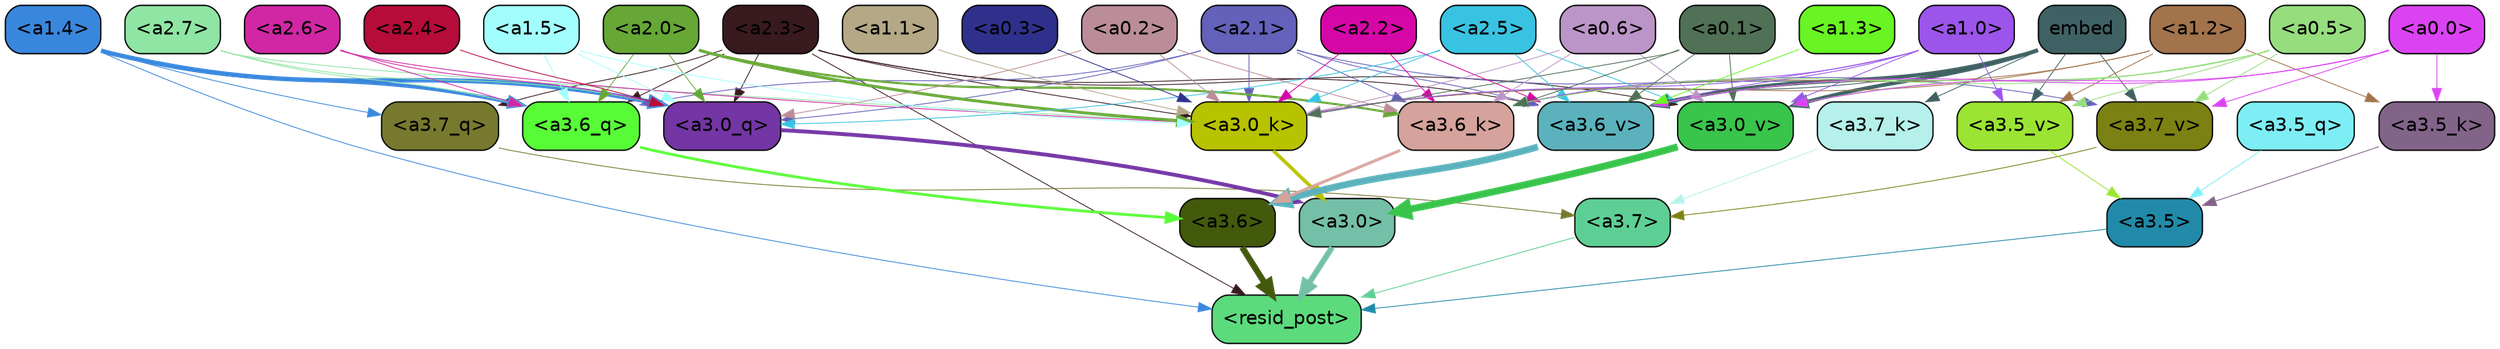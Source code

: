 strict digraph "" {
	graph [bgcolor=transparent,
		layout=dot,
		overlap=false,
		splines=true
	];
	"<a3.7>"	[color=black,
		fillcolor="#5ecf94",
		fontname=Helvetica,
		shape=box,
		style="filled, rounded"];
	"<resid_post>"	[color=black,
		fillcolor="#5cdb7d",
		fontname=Helvetica,
		shape=box,
		style="filled, rounded"];
	"<a3.7>" -> "<resid_post>"	[color="#5ecf94",
		penwidth=0.6239100098609924];
	"<a3.6>"	[color=black,
		fillcolor="#435a0d",
		fontname=Helvetica,
		shape=box,
		style="filled, rounded"];
	"<a3.6>" -> "<resid_post>"	[color="#435a0d",
		penwidth=4.569062113761902];
	"<a3.5>"	[color=black,
		fillcolor="#228aa9",
		fontname=Helvetica,
		shape=box,
		style="filled, rounded"];
	"<a3.5>" -> "<resid_post>"	[color="#228aa9",
		penwidth=0.6];
	"<a3.0>"	[color=black,
		fillcolor="#74bfa7",
		fontname=Helvetica,
		shape=box,
		style="filled, rounded"];
	"<a3.0>" -> "<resid_post>"	[color="#74bfa7",
		penwidth=4.283544182777405];
	"<a2.3>"	[color=black,
		fillcolor="#391a1e",
		fontname=Helvetica,
		shape=box,
		style="filled, rounded"];
	"<a2.3>" -> "<resid_post>"	[color="#391a1e",
		penwidth=0.6];
	"<a3.7_q>"	[color=black,
		fillcolor="#77792e",
		fontname=Helvetica,
		shape=box,
		style="filled, rounded"];
	"<a2.3>" -> "<a3.7_q>"	[color="#391a1e",
		penwidth=0.6];
	"<a3.6_q>"	[color=black,
		fillcolor="#57fb36",
		fontname=Helvetica,
		shape=box,
		style="filled, rounded"];
	"<a2.3>" -> "<a3.6_q>"	[color="#391a1e",
		penwidth=0.6];
	"<a3.0_q>"	[color=black,
		fillcolor="#7336a4",
		fontname=Helvetica,
		shape=box,
		style="filled, rounded"];
	"<a2.3>" -> "<a3.0_q>"	[color="#391a1e",
		penwidth=0.6];
	"<a3.0_k>"	[color=black,
		fillcolor="#b7c201",
		fontname=Helvetica,
		shape=box,
		style="filled, rounded"];
	"<a2.3>" -> "<a3.0_k>"	[color="#391a1e",
		penwidth=0.6];
	"<a3.6_v>"	[color=black,
		fillcolor="#5bb2bc",
		fontname=Helvetica,
		shape=box,
		style="filled, rounded"];
	"<a2.3>" -> "<a3.6_v>"	[color="#391a1e",
		penwidth=0.6];
	"<a3.0_v>"	[color=black,
		fillcolor="#39c44b",
		fontname=Helvetica,
		shape=box,
		style="filled, rounded"];
	"<a2.3>" -> "<a3.0_v>"	[color="#391a1e",
		penwidth=0.6];
	"<a1.4>"	[color=black,
		fillcolor="#3987dd",
		fontname=Helvetica,
		shape=box,
		style="filled, rounded"];
	"<a1.4>" -> "<resid_post>"	[color="#3987dd",
		penwidth=0.6];
	"<a1.4>" -> "<a3.7_q>"	[color="#3987dd",
		penwidth=0.6];
	"<a1.4>" -> "<a3.6_q>"	[color="#3987dd",
		penwidth=2.6908124685287476];
	"<a1.4>" -> "<a3.0_q>"	[color="#3987dd",
		penwidth=3.32076895236969];
	"<a3.7_q>" -> "<a3.7>"	[color="#77792e",
		penwidth=0.6];
	"<a3.6_q>" -> "<a3.6>"	[color="#57fb36",
		penwidth=2.03758105635643];
	"<a3.5_q>"	[color=black,
		fillcolor="#7eeef5",
		fontname=Helvetica,
		shape=box,
		style="filled, rounded"];
	"<a3.5_q>" -> "<a3.5>"	[color="#7eeef5",
		penwidth=0.6];
	"<a3.0_q>" -> "<a3.0>"	[color="#7336a4",
		penwidth=2.8638100624084473];
	"<a3.7_k>"	[color=black,
		fillcolor="#b5f0ea",
		fontname=Helvetica,
		shape=box,
		style="filled, rounded"];
	"<a3.7_k>" -> "<a3.7>"	[color="#b5f0ea",
		penwidth=0.6];
	"<a3.6_k>"	[color=black,
		fillcolor="#d5a39c",
		fontname=Helvetica,
		shape=box,
		style="filled, rounded"];
	"<a3.6_k>" -> "<a3.6>"	[color="#d5a39c",
		penwidth=2.174198240041733];
	"<a3.5_k>"	[color=black,
		fillcolor="#836489",
		fontname=Helvetica,
		shape=box,
		style="filled, rounded"];
	"<a3.5_k>" -> "<a3.5>"	[color="#836489",
		penwidth=0.6];
	"<a3.0_k>" -> "<a3.0>"	[color="#b7c201",
		penwidth=2.6274144649505615];
	"<a3.7_v>"	[color=black,
		fillcolor="#7b8112",
		fontname=Helvetica,
		shape=box,
		style="filled, rounded"];
	"<a3.7_v>" -> "<a3.7>"	[color="#7b8112",
		penwidth=0.6];
	"<a3.6_v>" -> "<a3.6>"	[color="#5bb2bc",
		penwidth=5.002329230308533];
	"<a3.5_v>"	[color=black,
		fillcolor="#9be433",
		fontname=Helvetica,
		shape=box,
		style="filled, rounded"];
	"<a3.5_v>" -> "<a3.5>"	[color="#9be433",
		penwidth=0.6];
	"<a3.0_v>" -> "<a3.0>"	[color="#39c44b",
		penwidth=5.188832879066467];
	"<a2.7>"	[color=black,
		fillcolor="#8fe5a3",
		fontname=Helvetica,
		shape=box,
		style="filled, rounded"];
	"<a2.7>" -> "<a3.6_q>"	[color="#8fe5a3",
		penwidth=0.6];
	"<a2.7>" -> "<a3.0_q>"	[color="#8fe5a3",
		penwidth=0.6];
	"<a2.7>" -> "<a3.0_k>"	[color="#8fe5a3",
		penwidth=0.6];
	"<a2.6>"	[color=black,
		fillcolor="#d127a5",
		fontname=Helvetica,
		shape=box,
		style="filled, rounded"];
	"<a2.6>" -> "<a3.6_q>"	[color="#d127a5",
		penwidth=0.6];
	"<a2.6>" -> "<a3.0_q>"	[color="#d127a5",
		penwidth=0.6];
	"<a2.6>" -> "<a3.0_k>"	[color="#d127a5",
		penwidth=0.6];
	"<a2.1>"	[color=black,
		fillcolor="#6461ba",
		fontname=Helvetica,
		shape=box,
		style="filled, rounded"];
	"<a2.1>" -> "<a3.6_q>"	[color="#6461ba",
		penwidth=0.6];
	"<a2.1>" -> "<a3.0_q>"	[color="#6461ba",
		penwidth=0.6];
	"<a2.1>" -> "<a3.6_k>"	[color="#6461ba",
		penwidth=0.6];
	"<a2.1>" -> "<a3.0_k>"	[color="#6461ba",
		penwidth=0.6];
	"<a2.1>" -> "<a3.7_v>"	[color="#6461ba",
		penwidth=0.6];
	"<a2.1>" -> "<a3.6_v>"	[color="#6461ba",
		penwidth=0.6];
	"<a2.0>"	[color=black,
		fillcolor="#66a736",
		fontname=Helvetica,
		shape=box,
		style="filled, rounded"];
	"<a2.0>" -> "<a3.6_q>"	[color="#66a736",
		penwidth=0.6];
	"<a2.0>" -> "<a3.0_q>"	[color="#66a736",
		penwidth=0.6];
	"<a2.0>" -> "<a3.6_k>"	[color="#66a736",
		penwidth=1.6254686117172241];
	"<a2.0>" -> "<a3.0_k>"	[color="#66a736",
		penwidth=2.182972814887762];
	"<a1.5>"	[color=black,
		fillcolor="#a2fefc",
		fontname=Helvetica,
		shape=box,
		style="filled, rounded"];
	"<a1.5>" -> "<a3.6_q>"	[color="#a2fefc",
		penwidth=0.6];
	"<a1.5>" -> "<a3.0_q>"	[color="#a2fefc",
		penwidth=0.6];
	"<a1.5>" -> "<a3.0_k>"	[color="#a2fefc",
		penwidth=0.6];
	"<a2.5>"	[color=black,
		fillcolor="#39c3e2",
		fontname=Helvetica,
		shape=box,
		style="filled, rounded"];
	"<a2.5>" -> "<a3.0_q>"	[color="#39c3e2",
		penwidth=0.6];
	"<a2.5>" -> "<a3.0_k>"	[color="#39c3e2",
		penwidth=0.6];
	"<a2.5>" -> "<a3.6_v>"	[color="#39c3e2",
		penwidth=0.6];
	"<a2.5>" -> "<a3.0_v>"	[color="#39c3e2",
		penwidth=0.6];
	"<a2.4>"	[color=black,
		fillcolor="#b60c3a",
		fontname=Helvetica,
		shape=box,
		style="filled, rounded"];
	"<a2.4>" -> "<a3.0_q>"	[color="#b60c3a",
		penwidth=0.6];
	"<a0.2>"	[color=black,
		fillcolor="#bb8d98",
		fontname=Helvetica,
		shape=box,
		style="filled, rounded"];
	"<a0.2>" -> "<a3.0_q>"	[color="#bb8d98",
		penwidth=0.6];
	"<a0.2>" -> "<a3.6_k>"	[color="#bb8d98",
		penwidth=0.6];
	"<a0.2>" -> "<a3.0_k>"	[color="#bb8d98",
		penwidth=0.6];
	embed	[color=black,
		fillcolor="#3f6163",
		fontname=Helvetica,
		shape=box,
		style="filled, rounded"];
	embed -> "<a3.7_k>"	[color="#3f6163",
		penwidth=0.6];
	embed -> "<a3.6_k>"	[color="#3f6163",
		penwidth=0.6];
	embed -> "<a3.0_k>"	[color="#3f6163",
		penwidth=0.6];
	embed -> "<a3.7_v>"	[color="#3f6163",
		penwidth=0.6];
	embed -> "<a3.6_v>"	[color="#3f6163",
		penwidth=2.809220314025879];
	embed -> "<a3.5_v>"	[color="#3f6163",
		penwidth=0.6];
	embed -> "<a3.0_v>"	[color="#3f6163",
		penwidth=2.754121422767639];
	"<a2.2>"	[color=black,
		fillcolor="#d607a7",
		fontname=Helvetica,
		shape=box,
		style="filled, rounded"];
	"<a2.2>" -> "<a3.6_k>"	[color="#d607a7",
		penwidth=0.6];
	"<a2.2>" -> "<a3.0_k>"	[color="#d607a7",
		penwidth=0.6065438985824585];
	"<a2.2>" -> "<a3.6_v>"	[color="#d607a7",
		penwidth=0.6];
	"<a1.2>"	[color=black,
		fillcolor="#a3734b",
		fontname=Helvetica,
		shape=box,
		style="filled, rounded"];
	"<a1.2>" -> "<a3.6_k>"	[color="#a3734b",
		penwidth=0.6];
	"<a1.2>" -> "<a3.5_k>"	[color="#a3734b",
		penwidth=0.6];
	"<a1.2>" -> "<a3.0_k>"	[color="#a3734b",
		penwidth=0.6];
	"<a1.2>" -> "<a3.5_v>"	[color="#a3734b",
		penwidth=0.6];
	"<a1.0>"	[color=black,
		fillcolor="#9b55ea",
		fontname=Helvetica,
		shape=box,
		style="filled, rounded"];
	"<a1.0>" -> "<a3.6_k>"	[color="#9b55ea",
		penwidth=0.6];
	"<a1.0>" -> "<a3.0_k>"	[color="#9b55ea",
		penwidth=0.6];
	"<a1.0>" -> "<a3.6_v>"	[color="#9b55ea",
		penwidth=0.6];
	"<a1.0>" -> "<a3.5_v>"	[color="#9b55ea",
		penwidth=0.6];
	"<a1.0>" -> "<a3.0_v>"	[color="#9b55ea",
		penwidth=0.6];
	"<a0.6>"	[color=black,
		fillcolor="#bb95c7",
		fontname=Helvetica,
		shape=box,
		style="filled, rounded"];
	"<a0.6>" -> "<a3.6_k>"	[color="#bb95c7",
		penwidth=0.6];
	"<a0.6>" -> "<a3.0_k>"	[color="#bb95c7",
		penwidth=0.6];
	"<a0.6>" -> "<a3.0_v>"	[color="#bb95c7",
		penwidth=0.6];
	"<a0.5>"	[color=black,
		fillcolor="#96dd7e",
		fontname=Helvetica,
		shape=box,
		style="filled, rounded"];
	"<a0.5>" -> "<a3.6_k>"	[color="#96dd7e",
		penwidth=0.6];
	"<a0.5>" -> "<a3.7_v>"	[color="#96dd7e",
		penwidth=0.6];
	"<a0.5>" -> "<a3.6_v>"	[color="#96dd7e",
		penwidth=0.6];
	"<a0.5>" -> "<a3.5_v>"	[color="#96dd7e",
		penwidth=0.6];
	"<a0.5>" -> "<a3.0_v>"	[color="#96dd7e",
		penwidth=0.6120390892028809];
	"<a0.1>"	[color=black,
		fillcolor="#507155",
		fontname=Helvetica,
		shape=box,
		style="filled, rounded"];
	"<a0.1>" -> "<a3.6_k>"	[color="#507155",
		penwidth=0.6];
	"<a0.1>" -> "<a3.0_k>"	[color="#507155",
		penwidth=0.6];
	"<a0.1>" -> "<a3.6_v>"	[color="#507155",
		penwidth=0.6];
	"<a0.1>" -> "<a3.0_v>"	[color="#507155",
		penwidth=0.6];
	"<a0.0>"	[color=black,
		fillcolor="#db43f2",
		fontname=Helvetica,
		shape=box,
		style="filled, rounded"];
	"<a0.0>" -> "<a3.5_k>"	[color="#db43f2",
		penwidth=0.6];
	"<a0.0>" -> "<a3.7_v>"	[color="#db43f2",
		penwidth=0.6];
	"<a0.0>" -> "<a3.6_v>"	[color="#db43f2",
		penwidth=0.6];
	"<a0.0>" -> "<a3.0_v>"	[color="#db43f2",
		penwidth=0.6];
	"<a1.1>"	[color=black,
		fillcolor="#b4a886",
		fontname=Helvetica,
		shape=box,
		style="filled, rounded"];
	"<a1.1>" -> "<a3.0_k>"	[color="#b4a886",
		penwidth=0.6];
	"<a0.3>"	[color=black,
		fillcolor="#2f308c",
		fontname=Helvetica,
		shape=box,
		style="filled, rounded"];
	"<a0.3>" -> "<a3.0_k>"	[color="#2f308c",
		penwidth=0.6];
	"<a1.3>"	[color=black,
		fillcolor="#68f523",
		fontname=Helvetica,
		shape=box,
		style="filled, rounded"];
	"<a1.3>" -> "<a3.6_v>"	[color="#68f523",
		penwidth=0.6];
}
